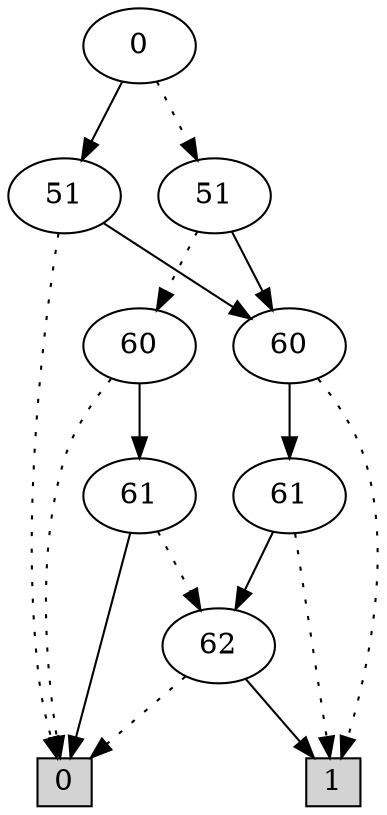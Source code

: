 digraph G {
0 [shape=box, label="0", style=filled, shape=box, height=0.3, width=0.3];
1 [shape=box, label="1", style=filled, shape=box, height=0.3, width=0.3];
883 [label="0"];
883 -> 882 [style=dotted];
883 -> 878 [style=filled];
882 [label="51"];
882 -> 856 [style=dotted];
882 -> 205 [style=filled];
856 [label="60"];
856 -> 0 [style=dotted];
856 -> 855 [style=filled];
855 [label="61"];
855 -> 126 [style=dotted];
855 -> 0 [style=filled];
126 [label="62"];
126 -> 0 [style=dotted];
126 -> 1 [style=filled];
205 [label="60"];
205 -> 1 [style=dotted];
205 -> 203 [style=filled];
203 [label="61"];
203 -> 1 [style=dotted];
203 -> 126 [style=filled];
878 [label="51"];
878 -> 0 [style=dotted];
878 -> 205 [style=filled];
}
